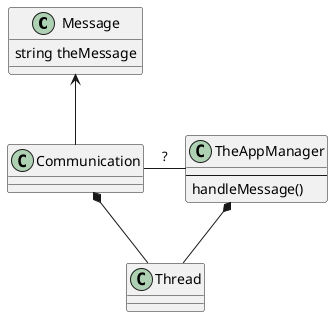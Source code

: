 @startuml the-problem

class Message {
    string theMessage
}
class TheAppManager {
    --
    handleMessage()
}
class Thread

Communication -up-> Message
Communication *-- Thread
TheAppManager *-- Thread

Communication - TheAppManager : ?
@enduml

@startuml solution
class TheAppManager {
    --
    handleMessage()
}
class Thread

class MessageQueue {
    --
    +write(string message)
    +read() : string
}

Communication *-- Thread
TheAppManager *-- Thread

Communication -> MessageQueue : > writes
MessageQueue <- TheAppManager : < reads
@enduml

@startuml bidirectional

object Communication
object TheAppManager
object incomingMessageQueue
object outgoingMessageQueue

Communication -> incomingMessageQueue : > Writes
Communication --> outgoingMessageQueue : > Reads
incomingMessageQueue <- TheAppManager : < Reads
TheAppManager --> outgoingMessageQueue : > Writes

@enduml

@startuml normal-operation
hide footbox

actor writer
actor reader
participant mutex
participant condition_variable

reader -> mutex : lock
activate mutex
note over reader: check condition
reader -> condition_variable : wait
activate condition_variable
condition_variable -> mutex : unlock
deactivate mutex

writer -> mutex : lock
activate mutex
writer -> condition_variable : notify_one
writer -> mutex : unlock
deactivate mutex

condition_variable -> mutex : lock
activate mutex
condition_variable --> reader : wait returns
deactivate condition_variable
note over reader: check condition\nagain

@enduml

@startuml why-loop
hide footbox

actor writer
actor reader
actor cheat
participant mutex
participant condition_variable

reader -> mutex : lock
activate mutex
note over reader: check condition
reader -> condition_variable : wait
activate condition_variable
condition_variable -> mutex : unlock
deactivate mutex

writer -> mutex : lock
activate mutex
writer -> condition_variable : notify_one
writer -> mutex : unlock
deactivate mutex

cheat -> mutex : lock
activate mutex
condition_variable -> mutex : lock
note over condition_variable : can't lock the mutex (yet)
note over cheat : Cheat takes whatever is produced
cheat -> mutex : unlock
deactivate mutex

condition_variable -> mutex : lock now\nsucceeds
activate mutex
condition_variable --> reader : wait returns
deactivate condition_variable
note over reader: condition still\nfalse

@enduml

@startuml why-cv-unlocks
hide footbox

actor writer
actor reader
participant mutex
participant condition_variable

reader -> mutex : lock
activate mutex
reader -> mutex : unlock
deactivate mutex

writer -> mutex : lock
activate mutex
writer -> condition_variable : notify_one
writer -> mutex : unlock
deactivate mutex


reader -> condition_variable : wait
note over condition_variable: nothing hapens because\nnotify_all() was not seen

@enduml
